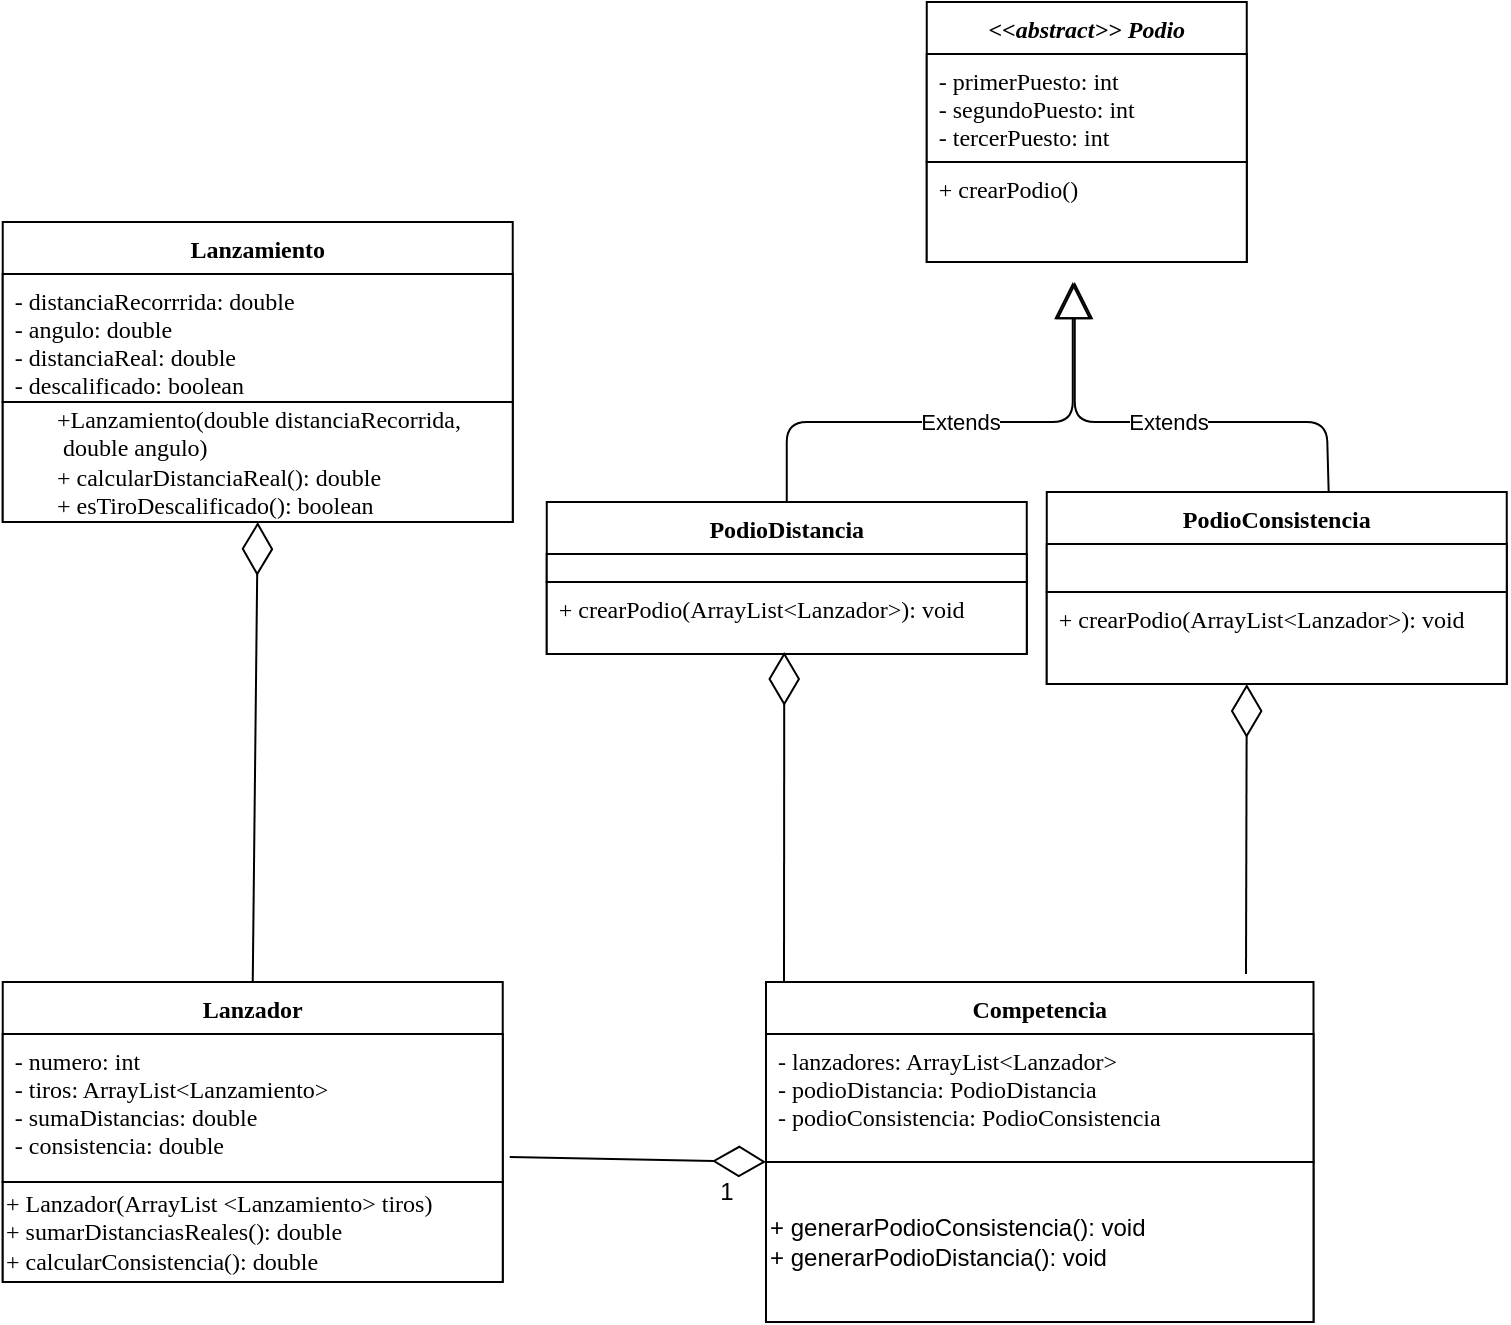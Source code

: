 <mxfile version="13.0.8" type="device"><diagram id="C5RBs43oDa-KdzZeNtuy" name="Page-1"><mxGraphModel dx="1019" dy="519" grid="1" gridSize="10" guides="1" tooltips="1" connect="1" arrows="1" fold="1" page="1" pageScale="1" pageWidth="827" pageHeight="1169" math="0" shadow="0"><root><mxCell id="WIyWlLk6GJQsqaUBKTNV-0"/><mxCell id="WIyWlLk6GJQsqaUBKTNV-1" parent="WIyWlLk6GJQsqaUBKTNV-0"/><mxCell id="wYGrB10tb7mcDv-9prrD-29" value="Extends" style="endArrow=block;endSize=16;endFill=0;html=1;exitX=0.5;exitY=0;exitDx=0;exitDy=0;" parent="WIyWlLk6GJQsqaUBKTNV-1" source="wYGrB10tb7mcDv-9prrD-5" edge="1"><mxGeometry width="160" relative="1" as="geometry"><mxPoint x="334.38" y="540" as="sourcePoint"/><mxPoint x="587.38" y="490" as="targetPoint"/><Array as="points"><mxPoint x="444.38" y="560"/><mxPoint x="587.38" y="560"/></Array></mxGeometry></mxCell><mxCell id="wYGrB10tb7mcDv-9prrD-36" value="Extends" style="endArrow=block;endSize=16;endFill=0;html=1;exitX=0.613;exitY=0.013;exitDx=0;exitDy=0;exitPerimeter=0;" parent="WIyWlLk6GJQsqaUBKTNV-1" source="wYGrB10tb7mcDv-9prrD-9" edge="1"><mxGeometry width="160" relative="1" as="geometry"><mxPoint x="454.38" y="610" as="sourcePoint"/><mxPoint x="588.38" y="490" as="targetPoint"/><Array as="points"><mxPoint x="714.38" y="560"/><mxPoint x="588.38" y="560"/></Array></mxGeometry></mxCell><mxCell id="wYGrB10tb7mcDv-9prrD-0" value="&lt;&lt;abstract&gt;&gt; Podio" style="swimlane;fontStyle=3;align=center;verticalAlign=top;childLayout=stackLayout;horizontal=1;startSize=26;horizontalStack=0;resizeParent=1;resizeParentMax=0;resizeLast=0;collapsible=1;marginBottom=0;fontFamily=Tahoma;" parent="WIyWlLk6GJQsqaUBKTNV-1" vertex="1"><mxGeometry x="514.38" y="350" width="160" height="130" as="geometry"/></mxCell><mxCell id="wYGrB10tb7mcDv-9prrD-1" value="- primerPuesto: int&#10;- segundoPuesto: int&#10;- tercerPuesto: int" style="text;strokeColor=#000000;fillColor=#ffffff;align=left;verticalAlign=top;spacingLeft=4;spacingRight=4;overflow=hidden;rotatable=0;points=[[0,0.5],[1,0.5]];portConstraint=eastwest;fontFamily=Tahoma;" parent="wYGrB10tb7mcDv-9prrD-0" vertex="1"><mxGeometry y="26" width="160" height="54" as="geometry"/></mxCell><mxCell id="wYGrB10tb7mcDv-9prrD-3" value="+ crearPodio()" style="text;strokeColor=#000000;fillColor=#ffffff;align=left;verticalAlign=top;spacingLeft=4;spacingRight=4;overflow=hidden;rotatable=0;points=[[0,0.5],[1,0.5]];portConstraint=eastwest;fontFamily=Tahoma;" parent="wYGrB10tb7mcDv-9prrD-0" vertex="1"><mxGeometry y="80" width="160" height="50" as="geometry"/></mxCell><mxCell id="wYGrB10tb7mcDv-9prrD-9" value="PodioConsistencia" style="swimlane;fontStyle=1;align=center;verticalAlign=top;childLayout=stackLayout;horizontal=1;startSize=26;horizontalStack=0;resizeParent=1;resizeParentMax=0;resizeLast=0;collapsible=1;marginBottom=0;fontFamily=Tahoma;" parent="WIyWlLk6GJQsqaUBKTNV-1" vertex="1"><mxGeometry x="574.38" y="595" width="230" height="96" as="geometry"/></mxCell><mxCell id="4CBLAt-kYy6L9D50-mOn-5" value="" style="rounded=0;whiteSpace=wrap;html=1;strokeColor=#000000;fillColor=#ffffff;gradientColor=none;" parent="wYGrB10tb7mcDv-9prrD-9" vertex="1"><mxGeometry y="26" width="230" height="24" as="geometry"/></mxCell><mxCell id="wYGrB10tb7mcDv-9prrD-12" value="+ crearPodio(ArrayList&lt;Lanzador&gt;): void" style="text;strokeColor=#000000;fillColor=#ffffff;align=left;verticalAlign=top;spacingLeft=4;spacingRight=4;overflow=hidden;rotatable=0;points=[[0,0.5],[1,0.5]];portConstraint=eastwest;fontFamily=Tahoma;" parent="wYGrB10tb7mcDv-9prrD-9" vertex="1"><mxGeometry y="50" width="230" height="46" as="geometry"/></mxCell><mxCell id="wYGrB10tb7mcDv-9prrD-5" value="PodioDistancia" style="swimlane;fontStyle=1;align=center;verticalAlign=top;childLayout=stackLayout;horizontal=1;startSize=26;horizontalStack=0;resizeParent=1;resizeParentMax=0;resizeLast=0;collapsible=1;marginBottom=0;fontFamily=Tahoma;" parent="WIyWlLk6GJQsqaUBKTNV-1" vertex="1"><mxGeometry x="324.38" y="600" width="240" height="76" as="geometry"/></mxCell><mxCell id="4CBLAt-kYy6L9D50-mOn-4" value="" style="rounded=0;whiteSpace=wrap;html=1;strokeColor=#000000;fillColor=#ffffff;gradientColor=none;" parent="wYGrB10tb7mcDv-9prrD-5" vertex="1"><mxGeometry y="26" width="240" height="14" as="geometry"/></mxCell><mxCell id="wYGrB10tb7mcDv-9prrD-8" value="+ crearPodio(ArrayList&lt;Lanzador&gt;): void" style="text;strokeColor=#000000;fillColor=#ffffff;align=left;verticalAlign=top;spacingLeft=4;spacingRight=4;overflow=hidden;rotatable=0;points=[[0,0.5],[1,0.5]];portConstraint=eastwest;fontFamily=Tahoma;" parent="wYGrB10tb7mcDv-9prrD-5" vertex="1"><mxGeometry y="40" width="240" height="36" as="geometry"/></mxCell><mxCell id="hUPpqh2FTZjvoGUBf3AM-18" value="Competencia" style="swimlane;fontStyle=1;align=center;verticalAlign=top;childLayout=stackLayout;horizontal=1;startSize=26;horizontalStack=0;resizeParent=1;resizeParentMax=0;resizeLast=0;collapsible=1;marginBottom=0;fontFamily=Tahoma;strokeColor=#000000;" parent="WIyWlLk6GJQsqaUBKTNV-1" vertex="1"><mxGeometry x="434" y="840" width="273.75" height="170" as="geometry"/></mxCell><mxCell id="hUPpqh2FTZjvoGUBf3AM-19" value="- lanzadores: ArrayList&lt;Lanzador&gt;&#10;- podioDistancia: PodioDistancia&#10;- podioConsistencia: PodioConsistencia" style="text;strokeColor=#000000;fillColor=#ffffff;align=left;verticalAlign=top;spacingLeft=4;spacingRight=4;overflow=hidden;rotatable=0;points=[[0,0.5],[1,0.5]];portConstraint=eastwest;fontFamily=Tahoma;" parent="hUPpqh2FTZjvoGUBf3AM-18" vertex="1"><mxGeometry y="26" width="273.75" height="64" as="geometry"/></mxCell><mxCell id="4CBLAt-kYy6L9D50-mOn-1" value="+ generarPodioConsistencia(): void&lt;br&gt;+ generarPodioDistancia(): void" style="rounded=0;whiteSpace=wrap;html=1;fillColor=#ffffff;align=left;" parent="hUPpqh2FTZjvoGUBf3AM-18" vertex="1"><mxGeometry y="90" width="273.75" height="80" as="geometry"/></mxCell><mxCell id="dhitOAN0b6jAO4Rujdqe-2" value="" style="endArrow=diamondThin;endFill=0;endSize=24;html=1;entryX=0;entryY=0;entryDx=0;entryDy=0;exitX=1.014;exitY=0.831;exitDx=0;exitDy=0;exitPerimeter=0;" edge="1" parent="WIyWlLk6GJQsqaUBKTNV-1" source="dhitOAN0b6jAO4Rujdqe-8" target="4CBLAt-kYy6L9D50-mOn-1"><mxGeometry width="160" relative="1" as="geometry"><mxPoint x="172" y="852" as="sourcePoint"/><mxPoint x="171.875" y="1020" as="targetPoint"/></mxGeometry></mxCell><mxCell id="dhitOAN0b6jAO4Rujdqe-3" value="" style="endArrow=diamondThin;endFill=0;endSize=24;html=1;entryX=0.5;entryY=1;entryDx=0;entryDy=0;exitX=0.5;exitY=0;exitDx=0;exitDy=0;" edge="1" parent="WIyWlLk6GJQsqaUBKTNV-1" target="dhitOAN0b6jAO4Rujdqe-10" source="dhitOAN0b6jAO4Rujdqe-7"><mxGeometry width="160" relative="1" as="geometry"><mxPoint x="289.38" y="759" as="sourcePoint"/><mxPoint x="416.38" y="783" as="targetPoint"/></mxGeometry></mxCell><mxCell id="dhitOAN0b6jAO4Rujdqe-4" value="3...N" style="text;html=1;align=center;verticalAlign=middle;resizable=0;points=[];autosize=1;" vertex="1" parent="WIyWlLk6GJQsqaUBKTNV-1"><mxGeometry x="179.38" y="870" width="40" height="20" as="geometry"/></mxCell><mxCell id="dhitOAN0b6jAO4Rujdqe-5" value="1" style="text;html=1;align=center;verticalAlign=middle;resizable=0;points=[];autosize=1;" vertex="1" parent="WIyWlLk6GJQsqaUBKTNV-1"><mxGeometry x="404" y="935" width="20" height="20" as="geometry"/></mxCell><mxCell id="dhitOAN0b6jAO4Rujdqe-6" value="3" style="text;html=1;align=center;verticalAlign=middle;resizable=0;points=[];autosize=1;" vertex="1" parent="WIyWlLk6GJQsqaUBKTNV-1"><mxGeometry x="189.38" y="565" width="20" height="20" as="geometry"/></mxCell><mxCell id="dhitOAN0b6jAO4Rujdqe-7" value="Lanzador" style="swimlane;fontStyle=1;align=center;verticalAlign=top;childLayout=stackLayout;horizontal=1;startSize=26;horizontalStack=0;resizeParent=1;resizeLast=0;collapsible=1;marginBottom=0;rounded=0;shadow=0;strokeWidth=1;fontFamily=Tahoma;" vertex="1" parent="WIyWlLk6GJQsqaUBKTNV-1"><mxGeometry x="52.37" y="840" width="250" height="150" as="geometry"><mxRectangle x="230" y="140" width="160" height="26" as="alternateBounds"/></mxGeometry></mxCell><mxCell id="dhitOAN0b6jAO4Rujdqe-8" value="- numero: int&#10;- tiros: ArrayList&lt;Lanzamiento&gt;&#10;- sumaDistancias: double&#10;&#9;- consistencia: double" style="text;align=left;verticalAlign=top;spacingLeft=4;spacingRight=4;overflow=hidden;rotatable=0;points=[[0,0.5],[1,0.5]];portConstraint=eastwest;rounded=0;shadow=0;html=0;fontFamily=Tahoma;fillColor=#ffffff;strokeColor=#000000;" vertex="1" parent="dhitOAN0b6jAO4Rujdqe-7"><mxGeometry y="26" width="250" height="74" as="geometry"/></mxCell><mxCell id="dhitOAN0b6jAO4Rujdqe-9" value="&lt;font face=&quot;Tahoma&quot;&gt;&lt;span&gt;+ Lanzador(ArrayList &amp;lt;Lanzamiento&amp;gt; tiros)&lt;br&gt;+ sumarDistanciasReales(): double&lt;/span&gt;&lt;br&gt;&lt;/font&gt;&lt;div&gt;&lt;span&gt;&lt;font face=&quot;Tahoma&quot;&gt;+ calcularConsistencia(): double&lt;/font&gt;&lt;/span&gt;&lt;/div&gt;" style="text;html=1;align=left;verticalAlign=middle;resizable=0;points=[];autosize=1;strokeColor=#000000;fillColor=#ffffff;" vertex="1" parent="dhitOAN0b6jAO4Rujdqe-7"><mxGeometry y="100" width="250" height="50" as="geometry"/></mxCell><mxCell id="dhitOAN0b6jAO4Rujdqe-17" value="" style="endArrow=diamondThin;endFill=0;endSize=24;html=1;entryX=0.5;entryY=1;entryDx=0;entryDy=0;" edge="1" parent="WIyWlLk6GJQsqaUBKTNV-1"><mxGeometry width="160" relative="1" as="geometry"><mxPoint x="443" y="840" as="sourcePoint"/><mxPoint x="443.13" y="675" as="targetPoint"/></mxGeometry></mxCell><mxCell id="dhitOAN0b6jAO4Rujdqe-18" value="" style="endArrow=diamondThin;endFill=0;endSize=24;html=1;entryX=0.5;entryY=1;entryDx=0;entryDy=0;" edge="1" parent="WIyWlLk6GJQsqaUBKTNV-1"><mxGeometry width="160" relative="1" as="geometry"><mxPoint x="674" y="836" as="sourcePoint"/><mxPoint x="674.38" y="691" as="targetPoint"/></mxGeometry></mxCell><mxCell id="dhitOAN0b6jAO4Rujdqe-10" value="Lanzamiento" style="swimlane;fontStyle=1;align=center;verticalAlign=top;childLayout=stackLayout;horizontal=1;startSize=26;horizontalStack=0;resizeParent=1;resizeLast=0;collapsible=1;marginBottom=0;rounded=0;shadow=0;strokeWidth=1;fontFamily=Tahoma;" vertex="1" parent="WIyWlLk6GJQsqaUBKTNV-1"><mxGeometry x="52.37" y="460" width="255" height="150" as="geometry"><mxRectangle x="550" y="140" width="160" height="26" as="alternateBounds"/></mxGeometry></mxCell><mxCell id="dhitOAN0b6jAO4Rujdqe-11" value="- distanciaRecorrrida: double&#10;- angulo: double&#10;- distanciaReal: double&#10;- descalificado: boolean&#10;" style="text;align=left;verticalAlign=top;spacingLeft=4;spacingRight=4;overflow=hidden;rotatable=0;points=[[0,0.5],[1,0.5]];portConstraint=eastwest;rounded=0;shadow=0;html=0;fontFamily=Tahoma;fillColor=#ffffff;strokeColor=#000000;" vertex="1" parent="dhitOAN0b6jAO4Rujdqe-10"><mxGeometry y="26" width="255" height="64" as="geometry"/></mxCell><mxCell id="dhitOAN0b6jAO4Rujdqe-12" value="&lt;div style=&quot;text-align: left&quot;&gt;&lt;/div&gt;&lt;font face=&quot;Tahoma&quot;&gt;&lt;div style=&quot;text-align: left&quot;&gt;&lt;span&gt;+Lanzamiento(double distanciaRecorrida,&lt;/span&gt;&lt;/div&gt;&lt;div style=&quot;text-align: left&quot;&gt;&lt;span&gt;&amp;nbsp;double angulo)&lt;/span&gt;&lt;/div&gt;&lt;div style=&quot;text-align: left&quot;&gt;&lt;span&gt;+ calcularDistanciaReal(): double&lt;/span&gt;&lt;/div&gt;&lt;div style=&quot;text-align: left&quot;&gt;&lt;span&gt;+&amp;nbsp;&lt;/span&gt;&lt;span&gt;esTiroDescalificado(): boolean&lt;/span&gt;&lt;/div&gt;&lt;/font&gt;" style="text;html=1;align=center;verticalAlign=middle;resizable=0;points=[];autosize=1;fillColor=#ffffff;strokeColor=#000000;" vertex="1" parent="dhitOAN0b6jAO4Rujdqe-10"><mxGeometry y="90" width="255" height="60" as="geometry"/></mxCell></root></mxGraphModel></diagram></mxfile>